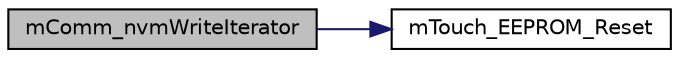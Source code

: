 digraph "mComm_nvmWriteIterator"
{
  edge [fontname="Helvetica",fontsize="10",labelfontname="Helvetica",labelfontsize="10"];
  node [fontname="Helvetica",fontsize="10",shape=record];
  rankdir="LR";
  Node1 [label="mComm_nvmWriteIterator",height=0.2,width=0.4,color="black", fillcolor="grey75", style="filled", fontcolor="black"];
  Node1 -> Node2 [color="midnightblue",fontsize="10",style="solid",fontname="Helvetica"];
  Node2 [label="mTouch_EEPROM_Reset",height=0.2,width=0.4,color="black", fillcolor="white", style="filled",URL="$m_touch__eeprom_8c.html#ae98336e9d4032456ea91bed07a7d9f7b"];
}
